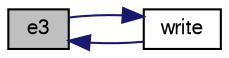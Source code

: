 digraph "e3"
{
  bgcolor="transparent";
  edge [fontname="FreeSans",fontsize="10",labelfontname="FreeSans",labelfontsize="10"];
  node [fontname="FreeSans",fontsize="10",shape=record];
  rankdir="LR";
  Node977 [label="e3",height=0.2,width=0.4,color="black", fillcolor="grey75", style="filled", fontcolor="black"];
  Node977 -> Node978 [dir="back",color="midnightblue",fontsize="10",style="solid",fontname="FreeSans"];
  Node978 [label="write",height=0.2,width=0.4,color="black",URL="$a24990.html#a293fdfec8bdfbd5c3913ab4c9f3454ff",tooltip="Write. "];
  Node978 -> Node977 [dir="back",color="midnightblue",fontsize="10",style="solid",fontname="FreeSans"];
}
